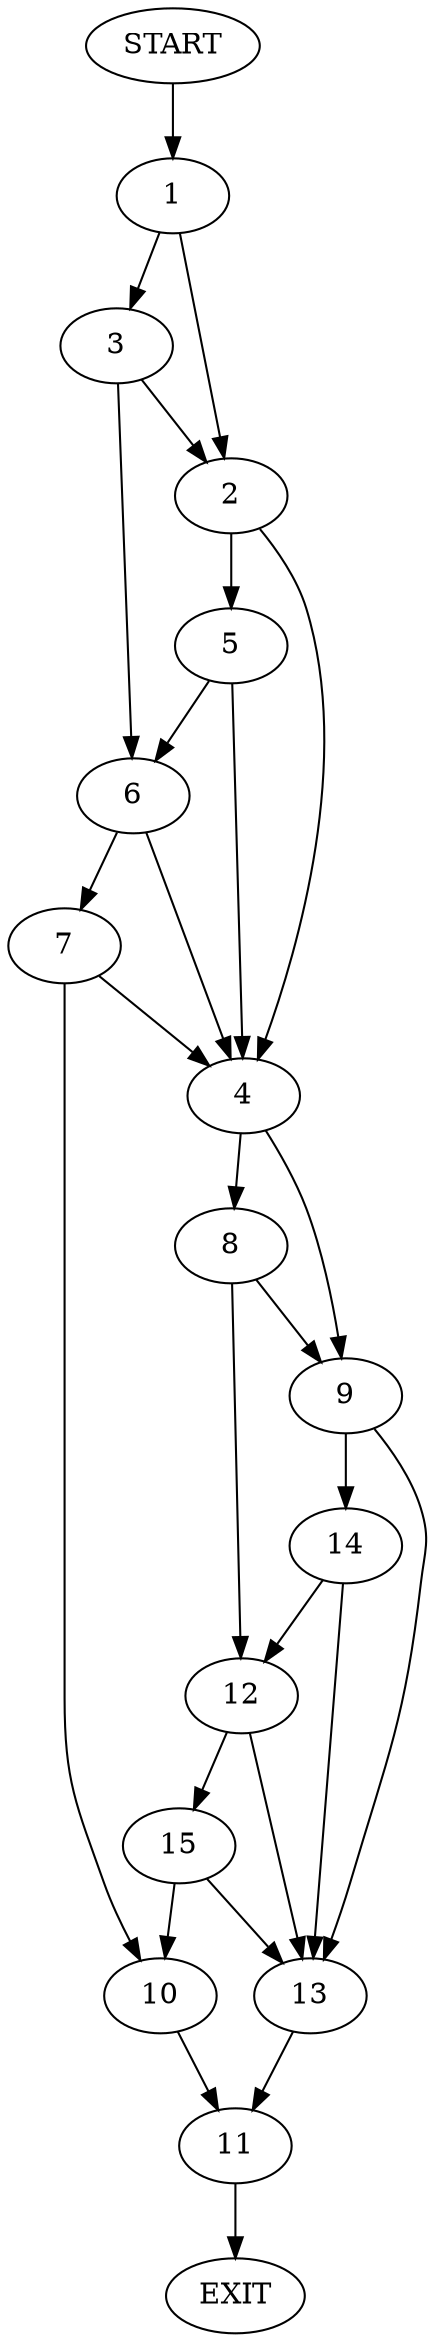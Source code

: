 digraph {
0 [label="START"]
16 [label="EXIT"]
0 -> 1
1 -> 2
1 -> 3
2 -> 4
2 -> 5
3 -> 2
3 -> 6
6 -> 4
6 -> 7
4 -> 8
4 -> 9
5 -> 4
5 -> 6
7 -> 10
7 -> 4
10 -> 11
8 -> 12
8 -> 9
9 -> 13
9 -> 14
12 -> 13
12 -> 15
14 -> 13
14 -> 12
13 -> 11
15 -> 10
15 -> 13
11 -> 16
}
